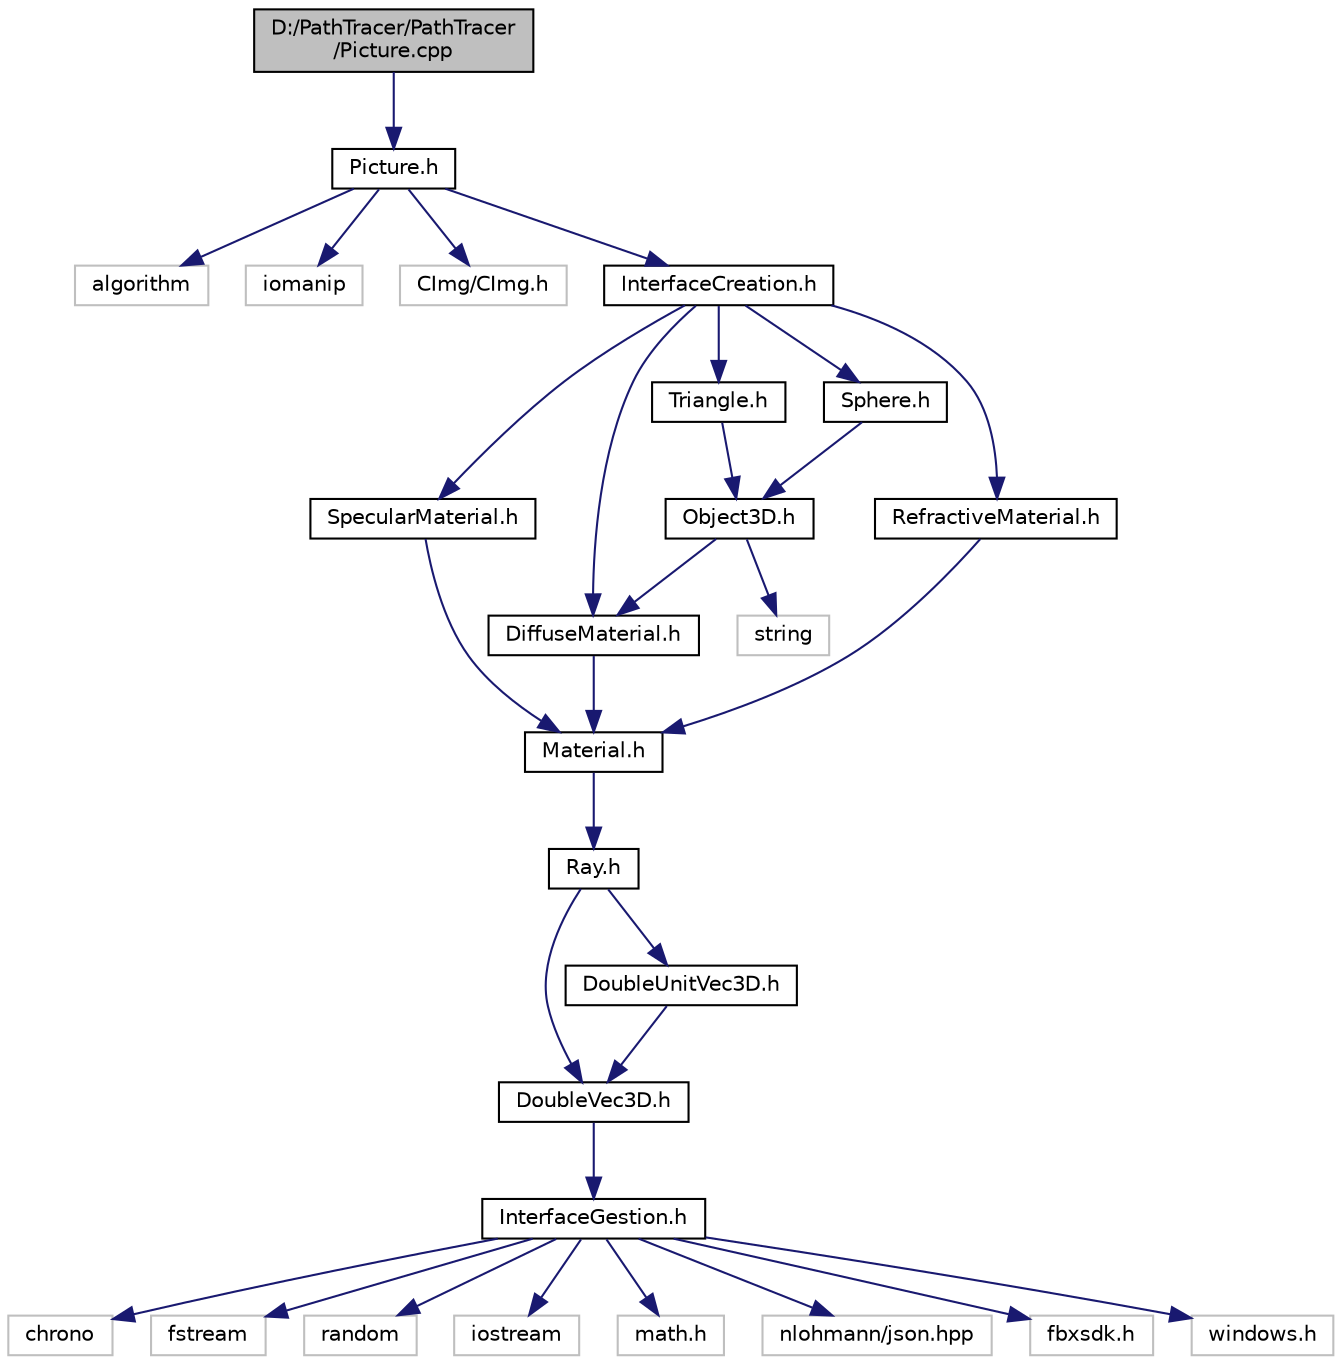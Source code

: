 digraph "D:/PathTracer/PathTracer/Picture.cpp"
{
 // INTERACTIVE_SVG=YES
 // LATEX_PDF_SIZE
  edge [fontname="Helvetica",fontsize="10",labelfontname="Helvetica",labelfontsize="10"];
  node [fontname="Helvetica",fontsize="10",shape=record];
  Node1 [label="D:/PathTracer/PathTracer\l/Picture.cpp",height=0.2,width=0.4,color="black", fillcolor="grey75", style="filled", fontcolor="black",tooltip=" "];
  Node1 -> Node2 [color="midnightblue",fontsize="10",style="solid",fontname="Helvetica"];
  Node2 [label="Picture.h",height=0.2,width=0.4,color="black", fillcolor="white", style="filled",URL="$_picture_8h.html",tooltip="Defines the Picture class and some functions around it."];
  Node2 -> Node3 [color="midnightblue",fontsize="10",style="solid",fontname="Helvetica"];
  Node3 [label="algorithm",height=0.2,width=0.4,color="grey75", fillcolor="white", style="filled",tooltip=" "];
  Node2 -> Node4 [color="midnightblue",fontsize="10",style="solid",fontname="Helvetica"];
  Node4 [label="iomanip",height=0.2,width=0.4,color="grey75", fillcolor="white", style="filled",tooltip=" "];
  Node2 -> Node5 [color="midnightblue",fontsize="10",style="solid",fontname="Helvetica"];
  Node5 [label="CImg/CImg.h",height=0.2,width=0.4,color="grey75", fillcolor="white", style="filled",tooltip=" "];
  Node2 -> Node6 [color="midnightblue",fontsize="10",style="solid",fontname="Helvetica"];
  Node6 [label="InterfaceCreation.h",height=0.2,width=0.4,color="black", fillcolor="white", style="filled",URL="$_interface_creation_8h.html",tooltip="Defines functions that are used to ask for values to the user, and to interactively create 3D objects..."];
  Node6 -> Node7 [color="midnightblue",fontsize="10",style="solid",fontname="Helvetica"];
  Node7 [label="DiffuseMaterial.h",height=0.2,width=0.4,color="black", fillcolor="white", style="filled",URL="$_diffuse_material_8h.html",tooltip="Defines the DiffuseMaterial class."];
  Node7 -> Node8 [color="midnightblue",fontsize="10",style="solid",fontname="Helvetica"];
  Node8 [label="Material.h",height=0.2,width=0.4,color="black", fillcolor="white", style="filled",URL="$_material_8h.html",tooltip="Defines the Material class and some functions around it."];
  Node8 -> Node9 [color="midnightblue",fontsize="10",style="solid",fontname="Helvetica"];
  Node9 [label="Ray.h",height=0.2,width=0.4,color="black", fillcolor="white", style="filled",URL="$_ray_8h.html",tooltip="Defines the Ray class."];
  Node9 -> Node10 [color="midnightblue",fontsize="10",style="solid",fontname="Helvetica"];
  Node10 [label="DoubleVec3D.h",height=0.2,width=0.4,color="black", fillcolor="white", style="filled",URL="$_double_vec3_d_8h.html",tooltip="Defines the DoubleVec3D class and some functions around it."];
  Node10 -> Node11 [color="midnightblue",fontsize="10",style="solid",fontname="Helvetica"];
  Node11 [label="InterfaceGestion.h",height=0.2,width=0.4,color="black", fillcolor="white", style="filled",URL="$_interface_gestion_8h.html",tooltip="Defines functions that are used when drawing the interface."];
  Node11 -> Node12 [color="midnightblue",fontsize="10",style="solid",fontname="Helvetica"];
  Node12 [label="chrono",height=0.2,width=0.4,color="grey75", fillcolor="white", style="filled",tooltip=" "];
  Node11 -> Node13 [color="midnightblue",fontsize="10",style="solid",fontname="Helvetica"];
  Node13 [label="fstream",height=0.2,width=0.4,color="grey75", fillcolor="white", style="filled",tooltip=" "];
  Node11 -> Node14 [color="midnightblue",fontsize="10",style="solid",fontname="Helvetica"];
  Node14 [label="random",height=0.2,width=0.4,color="grey75", fillcolor="white", style="filled",tooltip=" "];
  Node11 -> Node15 [color="midnightblue",fontsize="10",style="solid",fontname="Helvetica"];
  Node15 [label="iostream",height=0.2,width=0.4,color="grey75", fillcolor="white", style="filled",tooltip=" "];
  Node11 -> Node16 [color="midnightblue",fontsize="10",style="solid",fontname="Helvetica"];
  Node16 [label="math.h",height=0.2,width=0.4,color="grey75", fillcolor="white", style="filled",tooltip=" "];
  Node11 -> Node17 [color="midnightblue",fontsize="10",style="solid",fontname="Helvetica"];
  Node17 [label="nlohmann/json.hpp",height=0.2,width=0.4,color="grey75", fillcolor="white", style="filled",tooltip=" "];
  Node11 -> Node18 [color="midnightblue",fontsize="10",style="solid",fontname="Helvetica"];
  Node18 [label="fbxsdk.h",height=0.2,width=0.4,color="grey75", fillcolor="white", style="filled",tooltip=" "];
  Node11 -> Node19 [color="midnightblue",fontsize="10",style="solid",fontname="Helvetica"];
  Node19 [label="windows.h",height=0.2,width=0.4,color="grey75", fillcolor="white", style="filled",tooltip=" "];
  Node9 -> Node20 [color="midnightblue",fontsize="10",style="solid",fontname="Helvetica"];
  Node20 [label="DoubleUnitVec3D.h",height=0.2,width=0.4,color="black", fillcolor="white", style="filled",URL="$_double_unit_vec3_d_8h.html",tooltip="Defines the DoubleUnitVec3D class and some functions around it."];
  Node20 -> Node10 [color="midnightblue",fontsize="10",style="solid",fontname="Helvetica"];
  Node6 -> Node21 [color="midnightblue",fontsize="10",style="solid",fontname="Helvetica"];
  Node21 [label="RefractiveMaterial.h",height=0.2,width=0.4,color="black", fillcolor="white", style="filled",URL="$_refractive_material_8h.html",tooltip="Defines the RefractiveMaterial class."];
  Node21 -> Node8 [color="midnightblue",fontsize="10",style="solid",fontname="Helvetica"];
  Node6 -> Node22 [color="midnightblue",fontsize="10",style="solid",fontname="Helvetica"];
  Node22 [label="SpecularMaterial.h",height=0.2,width=0.4,color="black", fillcolor="white", style="filled",URL="$_specular_material_8h.html",tooltip="Defines the SpecularMaterial class."];
  Node22 -> Node8 [color="midnightblue",fontsize="10",style="solid",fontname="Helvetica"];
  Node6 -> Node23 [color="midnightblue",fontsize="10",style="solid",fontname="Helvetica"];
  Node23 [label="Triangle.h",height=0.2,width=0.4,color="black", fillcolor="white", style="filled",URL="$_triangle_8h.html",tooltip="Defines the Triangle class."];
  Node23 -> Node24 [color="midnightblue",fontsize="10",style="solid",fontname="Helvetica"];
  Node24 [label="Object3D.h",height=0.2,width=0.4,color="black", fillcolor="white", style="filled",URL="$_object3_d_8h.html",tooltip="Defines the Object3D class and some functions around it."];
  Node24 -> Node25 [color="midnightblue",fontsize="10",style="solid",fontname="Helvetica"];
  Node25 [label="string",height=0.2,width=0.4,color="grey75", fillcolor="white", style="filled",tooltip=" "];
  Node24 -> Node7 [color="midnightblue",fontsize="10",style="solid",fontname="Helvetica"];
  Node6 -> Node26 [color="midnightblue",fontsize="10",style="solid",fontname="Helvetica"];
  Node26 [label="Sphere.h",height=0.2,width=0.4,color="black", fillcolor="white", style="filled",URL="$_sphere_8h.html",tooltip="Defines the Sphere class."];
  Node26 -> Node24 [color="midnightblue",fontsize="10",style="solid",fontname="Helvetica"];
}
